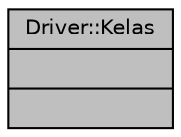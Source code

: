 digraph "Driver::Kelas"
{
  edge [fontname="Helvetica",fontsize="10",labelfontname="Helvetica",labelfontsize="10"];
  node [fontname="Helvetica",fontsize="10",shape=record];
  Node1 [label="{Driver::Kelas\n||}",height=0.2,width=0.4,color="black", fillcolor="grey75", style="filled", fontcolor="black"];
}
